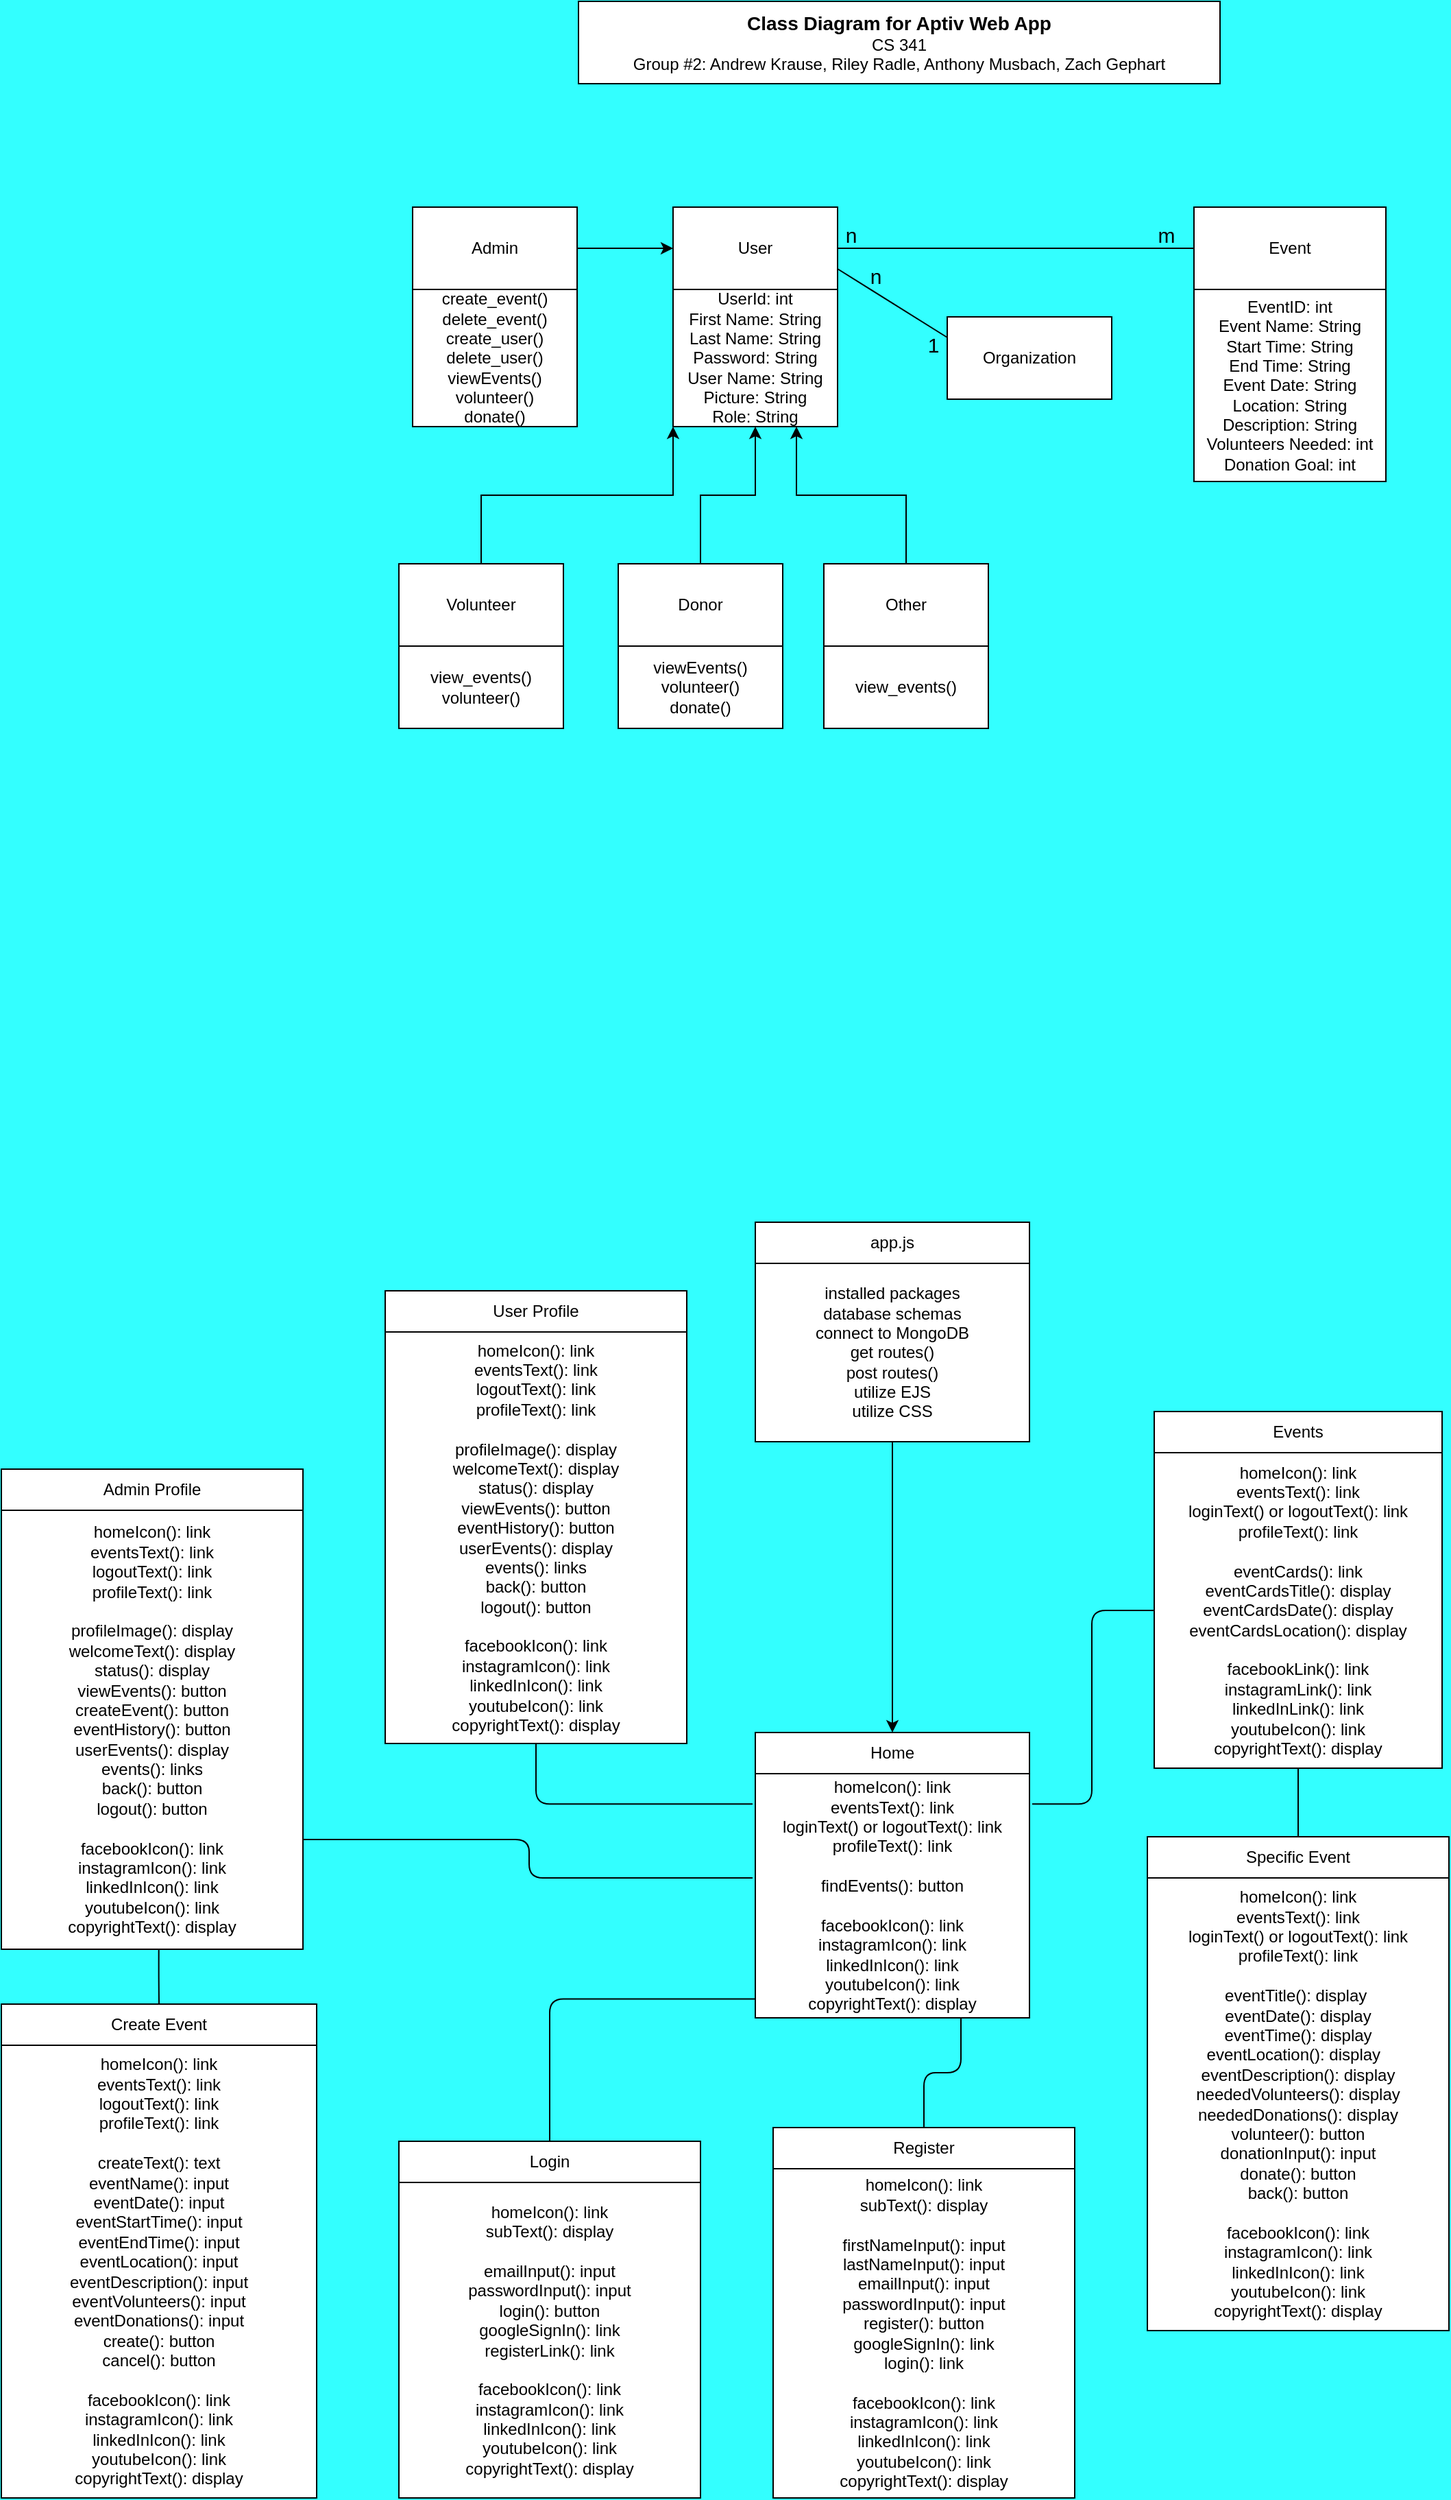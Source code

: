 <mxfile>
    <diagram id="sUT08qioEKnFUg04Lj_r" name="Page-1">
        <mxGraphModel dx="1184" dy="467" grid="0" gridSize="10" guides="1" tooltips="1" connect="1" arrows="1" fold="1" page="0" pageScale="1" pageWidth="850" pageHeight="1100" background="#33FFFF" math="0" shadow="0">
            <root>
                <mxCell id="0"/>
                <mxCell id="1" parent="0"/>
                <mxCell id="2" value="User" style="rounded=0;whiteSpace=wrap;html=1;" parent="1" vertex="1">
                    <mxGeometry x="260" y="180" width="120" height="60" as="geometry"/>
                </mxCell>
                <mxCell id="3" value="UserId: int&lt;br&gt;First Name: String&lt;br&gt;Last Name: String&lt;br&gt;Password: String&lt;br&gt;User Name: String&lt;br&gt;Picture: String&lt;br&gt;Role: String" style="rounded=0;whiteSpace=wrap;html=1;" parent="1" vertex="1">
                    <mxGeometry x="260" y="240" width="120" height="100" as="geometry"/>
                </mxCell>
                <mxCell id="10" style="edgeStyle=orthogonalEdgeStyle;rounded=0;orthogonalLoop=1;jettySize=auto;html=1;exitX=0.5;exitY=0;exitDx=0;exitDy=0;entryX=0;entryY=1;entryDx=0;entryDy=0;" parent="1" source="4" target="3" edge="1">
                    <mxGeometry relative="1" as="geometry"/>
                </mxCell>
                <mxCell id="4" value="Volunteer" style="rounded=0;whiteSpace=wrap;html=1;" parent="1" vertex="1">
                    <mxGeometry x="60" y="440" width="120" height="60" as="geometry"/>
                </mxCell>
                <mxCell id="11" style="edgeStyle=orthogonalEdgeStyle;rounded=0;orthogonalLoop=1;jettySize=auto;html=1;exitX=0.5;exitY=0;exitDx=0;exitDy=0;entryX=0.5;entryY=1;entryDx=0;entryDy=0;" parent="1" source="5" target="3" edge="1">
                    <mxGeometry relative="1" as="geometry">
                        <mxPoint x="190" y="360" as="targetPoint"/>
                    </mxGeometry>
                </mxCell>
                <mxCell id="5" value="Donor" style="rounded=0;whiteSpace=wrap;html=1;" parent="1" vertex="1">
                    <mxGeometry x="220" y="440" width="120" height="60" as="geometry"/>
                </mxCell>
                <mxCell id="12" style="edgeStyle=orthogonalEdgeStyle;rounded=0;orthogonalLoop=1;jettySize=auto;html=1;exitX=0.5;exitY=0;exitDx=0;exitDy=0;entryX=0.75;entryY=1;entryDx=0;entryDy=0;" parent="1" source="6" target="3" edge="1">
                    <mxGeometry relative="1" as="geometry"/>
                </mxCell>
                <mxCell id="6" value="Other" style="rounded=0;whiteSpace=wrap;html=1;" parent="1" vertex="1">
                    <mxGeometry x="370" y="440" width="120" height="60" as="geometry"/>
                </mxCell>
                <mxCell id="7" value="view_events()" style="rounded=0;whiteSpace=wrap;html=1;" parent="1" vertex="1">
                    <mxGeometry x="370" y="500" width="120" height="60" as="geometry"/>
                </mxCell>
                <mxCell id="8" value="viewEvents()&lt;br&gt;volunteer()&lt;br&gt;donate()" style="rounded=0;whiteSpace=wrap;html=1;" parent="1" vertex="1">
                    <mxGeometry x="220" y="500" width="120" height="60" as="geometry"/>
                </mxCell>
                <mxCell id="9" value="view_events()&lt;br&gt;volunteer()" style="rounded=0;whiteSpace=wrap;html=1;" parent="1" vertex="1">
                    <mxGeometry x="60" y="500" width="120" height="60" as="geometry"/>
                </mxCell>
                <mxCell id="15" style="edgeStyle=orthogonalEdgeStyle;rounded=0;orthogonalLoop=1;jettySize=auto;html=1;exitX=1;exitY=0.5;exitDx=0;exitDy=0;entryX=0;entryY=0.5;entryDx=0;entryDy=0;" parent="1" source="13" target="2" edge="1">
                    <mxGeometry relative="1" as="geometry"/>
                </mxCell>
                <mxCell id="13" value="Admin" style="rounded=0;whiteSpace=wrap;html=1;" parent="1" vertex="1">
                    <mxGeometry x="70" y="180" width="120" height="60" as="geometry"/>
                </mxCell>
                <mxCell id="14" value="create_event()&lt;br&gt;delete_event()&lt;br&gt;create_user()&lt;br&gt;delete_user()&lt;br&gt;viewEvents()&lt;br&gt;volunteer()&lt;br&gt;donate()" style="rounded=0;whiteSpace=wrap;html=1;" parent="1" vertex="1">
                    <mxGeometry x="70" y="240" width="120" height="100" as="geometry"/>
                </mxCell>
                <mxCell id="16" value="Event" style="rounded=0;whiteSpace=wrap;html=1;" parent="1" vertex="1">
                    <mxGeometry x="640" y="180" width="140" height="60" as="geometry"/>
                </mxCell>
                <mxCell id="18" value="Organization" style="rounded=0;whiteSpace=wrap;html=1;" parent="1" vertex="1">
                    <mxGeometry x="460" y="260" width="120" height="60" as="geometry"/>
                </mxCell>
                <mxCell id="19" value="EventID: int&lt;br&gt;Event Name: String&lt;br&gt;Start Time: String&lt;br&gt;End Time: String&lt;br&gt;Event Date: String&lt;br&gt;Location: String&lt;br&gt;Description: String&lt;br&gt;Volunteers Needed: int&lt;br&gt;Donation Goal: int" style="rounded=0;whiteSpace=wrap;html=1;" parent="1" vertex="1">
                    <mxGeometry x="640" y="240" width="140" height="140" as="geometry"/>
                </mxCell>
                <mxCell id="20" value="" style="endArrow=none;html=1;exitX=1;exitY=0.5;exitDx=0;exitDy=0;entryX=0;entryY=0.5;entryDx=0;entryDy=0;" parent="1" source="2" target="16" edge="1">
                    <mxGeometry width="50" height="50" relative="1" as="geometry">
                        <mxPoint x="400" y="235" as="sourcePoint"/>
                        <mxPoint x="450" y="185" as="targetPoint"/>
                    </mxGeometry>
                </mxCell>
                <mxCell id="29" value="&lt;font style=&quot;font-size: 15px&quot;&gt;m&lt;/font&gt;" style="text;html=1;strokeColor=none;fillColor=none;align=center;verticalAlign=middle;whiteSpace=wrap;rounded=0;" parent="1" vertex="1">
                    <mxGeometry x="600" y="190" width="40" height="20" as="geometry"/>
                </mxCell>
                <mxCell id="31" value="&lt;font style=&quot;font-size: 15px&quot;&gt;n&lt;/font&gt;" style="text;html=1;strokeColor=none;fillColor=none;align=center;verticalAlign=middle;whiteSpace=wrap;rounded=0;" parent="1" vertex="1">
                    <mxGeometry x="370" y="190" width="40" height="20" as="geometry"/>
                </mxCell>
                <mxCell id="34" value="" style="endArrow=none;html=1;exitX=1;exitY=0.75;exitDx=0;exitDy=0;entryX=0;entryY=0.25;entryDx=0;entryDy=0;" parent="1" source="2" target="18" edge="1">
                    <mxGeometry width="50" height="50" relative="1" as="geometry">
                        <mxPoint x="390" y="260" as="sourcePoint"/>
                        <mxPoint x="440" y="210" as="targetPoint"/>
                    </mxGeometry>
                </mxCell>
                <mxCell id="35" value="&lt;font style=&quot;font-size: 15px&quot;&gt;n&lt;/font&gt;" style="text;html=1;strokeColor=none;fillColor=none;align=center;verticalAlign=middle;whiteSpace=wrap;rounded=0;" parent="1" vertex="1">
                    <mxGeometry x="388" y="220" width="40" height="20" as="geometry"/>
                </mxCell>
                <mxCell id="36" value="&lt;span style=&quot;font-size: 15px&quot;&gt;1&lt;/span&gt;" style="text;html=1;strokeColor=none;fillColor=none;align=center;verticalAlign=middle;whiteSpace=wrap;rounded=0;" parent="1" vertex="1">
                    <mxGeometry x="430" y="270" width="40" height="20" as="geometry"/>
                </mxCell>
                <mxCell id="qMAaSZyBrxotYyfBj_Sa-47" style="edgeStyle=orthogonalEdgeStyle;rounded=0;orthogonalLoop=1;jettySize=auto;html=1;" parent="1" source="qMAaSZyBrxotYyfBj_Sa-42" target="qMAaSZyBrxotYyfBj_Sa-43" edge="1">
                    <mxGeometry relative="1" as="geometry"/>
                </mxCell>
                <mxCell id="qMAaSZyBrxotYyfBj_Sa-42" value="Home" style="rounded=0;whiteSpace=wrap;html=1;" parent="1" vertex="1">
                    <mxGeometry x="320" y="1292" width="200" height="30" as="geometry"/>
                </mxCell>
                <mxCell id="qMAaSZyBrxotYyfBj_Sa-43" value="homeIcon(): link&lt;br&gt;eventsText(): link&lt;br&gt;loginText() or logoutText(): link&lt;br&gt;profileText(): link&lt;br&gt;&lt;br&gt;findEvents(): button&lt;br&gt;&lt;br&gt;facebookIcon(): link&lt;br&gt;instagramIcon(): link&lt;br&gt;linkedInIcon(): link&lt;br&gt;youtubeIcon(): link&lt;br&gt;copyrightText(): display" style="rounded=0;whiteSpace=wrap;html=1;" parent="1" vertex="1">
                    <mxGeometry x="320" y="1322" width="200" height="178" as="geometry"/>
                </mxCell>
                <mxCell id="qMAaSZyBrxotYyfBj_Sa-45" value="Events" style="rounded=0;whiteSpace=wrap;html=1;" parent="1" vertex="1">
                    <mxGeometry x="611" y="1058" width="210" height="30" as="geometry"/>
                </mxCell>
                <mxCell id="qMAaSZyBrxotYyfBj_Sa-46" value="homeIcon(): link&lt;br&gt;eventsText(): link&lt;br&gt;loginText() or logoutText(): link&lt;br&gt;profileText(): link&lt;br&gt;&lt;br&gt;eventCards(): link&lt;br&gt;eventCardsTitle(): display&lt;br&gt;eventCardsDate(): display&lt;br&gt;eventCardsLocation(): display&lt;br&gt;&lt;br&gt;facebookLink(): link&lt;br&gt;instagramLink(): link&lt;br&gt;linkedInLink(): link&lt;br&gt;youtubeIcon(): link&lt;br&gt;copyrightText(): display" style="rounded=0;whiteSpace=wrap;html=1;" parent="1" vertex="1">
                    <mxGeometry x="611" y="1088" width="210" height="230" as="geometry"/>
                </mxCell>
                <mxCell id="qMAaSZyBrxotYyfBj_Sa-50" value="&lt;font style=&quot;font-size: 14px&quot;&gt;&lt;b&gt;Class Diagram for Aptiv Web App&lt;/b&gt;&lt;/font&gt;&lt;br&gt;CS 341&lt;br&gt;Group #2: Andrew Krause, Riley Radle, Anthony Musbach, Zach Gephart" style="rounded=0;whiteSpace=wrap;html=1;" parent="1" vertex="1">
                    <mxGeometry x="191" y="30" width="468" height="60" as="geometry"/>
                </mxCell>
                <mxCell id="qMAaSZyBrxotYyfBj_Sa-56" value="Specific Event" style="rounded=0;whiteSpace=wrap;html=1;fontStyle=0" parent="1" vertex="1">
                    <mxGeometry x="606" y="1368" width="220" height="30" as="geometry"/>
                </mxCell>
                <mxCell id="qMAaSZyBrxotYyfBj_Sa-57" value="homeIcon(): link&lt;br&gt;eventsText(): link&lt;br&gt;loginText() or logoutText(): link&lt;br&gt;profileText(): link&lt;br&gt;&lt;br&gt;eventTitle(): display&amp;nbsp;&lt;br&gt;eventDate(): display&lt;br&gt;eventTime(): display&lt;br&gt;eventLocation(): display&amp;nbsp;&amp;nbsp;&lt;br&gt;eventDescription(): display&lt;br&gt;neededVolunteers(): display&lt;br&gt;neededDonations(): display&lt;br&gt;volunteer(): button&lt;br&gt;donationInput(): input&lt;br&gt;donate(): button&lt;br&gt;back(): button&lt;br&gt;&lt;br&gt;facebookIcon(): link&lt;br&gt;instagramIcon(): link&lt;br&gt;linkedInIcon(): link&lt;br&gt;youtubeIcon(): link&lt;br&gt;copyrightText(): display" style="rounded=0;whiteSpace=wrap;html=1;fontStyle=0" parent="1" vertex="1">
                    <mxGeometry x="606" y="1398" width="220" height="330" as="geometry"/>
                </mxCell>
                <mxCell id="qMAaSZyBrxotYyfBj_Sa-62" value="Create Event" style="rounded=0;whiteSpace=wrap;html=1;" parent="1" vertex="1">
                    <mxGeometry x="-230" y="1490" width="230" height="30" as="geometry"/>
                </mxCell>
                <mxCell id="qMAaSZyBrxotYyfBj_Sa-63" value="homeIcon(): link&lt;br&gt;eventsText(): link&lt;br&gt;logoutText(): link&lt;br&gt;profileText(): link&lt;br&gt;&lt;br&gt;createText(): text&lt;br&gt;eventName(): input&lt;br&gt;eventDate(): input&lt;br&gt;eventStartTime(): input&lt;br&gt;eventEndTime(): input&lt;br&gt;eventLocation(): input&lt;br&gt;eventDescription(): input&lt;br&gt;eventVolunteers(): input&lt;br&gt;eventDonations(): input&lt;br&gt;create(): button&lt;br&gt;cancel(): button&lt;br&gt;&lt;br&gt;facebookIcon(): link&lt;br&gt;instagramIcon(): link&lt;br&gt;linkedInIcon(): link&lt;br&gt;youtubeIcon(): link&lt;br&gt;copyrightText(): display" style="rounded=0;whiteSpace=wrap;html=1;" parent="1" vertex="1">
                    <mxGeometry x="-230" y="1520" width="230" height="330" as="geometry"/>
                </mxCell>
                <mxCell id="qMAaSZyBrxotYyfBj_Sa-70" value="" style="endArrow=none;html=1;rounded=1;entryX=0.5;entryY=1;entryDx=0;entryDy=0;exitX=0.5;exitY=0;exitDx=0;exitDy=0;" parent="1" source="qMAaSZyBrxotYyfBj_Sa-56" target="qMAaSZyBrxotYyfBj_Sa-46" edge="1">
                    <mxGeometry width="50" height="50" relative="1" as="geometry">
                        <mxPoint x="716" y="1378" as="sourcePoint"/>
                        <mxPoint x="686" y="1348" as="targetPoint"/>
                    </mxGeometry>
                </mxCell>
                <mxCell id="qMAaSZyBrxotYyfBj_Sa-72" value="app.js" style="rounded=0;whiteSpace=wrap;html=1;" parent="1" vertex="1">
                    <mxGeometry x="320" y="920" width="200" height="30" as="geometry"/>
                </mxCell>
                <mxCell id="qMAaSZyBrxotYyfBj_Sa-73" value="installed packages&lt;br&gt;database schemas&lt;br&gt;connect to MongoDB&lt;br&gt;get routes()&lt;br&gt;post routes()&lt;br&gt;utilize EJS&lt;br&gt;utilize CSS" style="rounded=0;whiteSpace=wrap;html=1;" parent="1" vertex="1">
                    <mxGeometry x="320" y="950" width="200" height="130" as="geometry"/>
                </mxCell>
                <mxCell id="qMAaSZyBrxotYyfBj_Sa-74" value="" style="endArrow=classic;html=1;rounded=1;exitX=0.5;exitY=1;exitDx=0;exitDy=0;" parent="1" source="qMAaSZyBrxotYyfBj_Sa-73" target="qMAaSZyBrxotYyfBj_Sa-42" edge="1">
                    <mxGeometry width="50" height="50" relative="1" as="geometry">
                        <mxPoint x="380" y="1110" as="sourcePoint"/>
                        <mxPoint x="419" y="1290" as="targetPoint"/>
                    </mxGeometry>
                </mxCell>
                <mxCell id="qMAaSZyBrxotYyfBj_Sa-75" value="Login" style="rounded=0;whiteSpace=wrap;html=1;" parent="1" vertex="1">
                    <mxGeometry x="60" y="1590" width="220" height="30" as="geometry"/>
                </mxCell>
                <mxCell id="qMAaSZyBrxotYyfBj_Sa-76" value="homeIcon(): link&lt;br&gt;subText(): display&lt;br&gt;&lt;br&gt;emailInput(): input&lt;br&gt;passwordInput(): input&lt;br&gt;login(): button&lt;br&gt;googleSignIn(): link&lt;br&gt;registerLink(): link&lt;br&gt;&lt;br&gt;facebookIcon(): link&lt;br&gt;instagramIcon(): link&lt;br&gt;linkedInIcon(): link&lt;br&gt;youtubeIcon(): link&lt;br&gt;copyrightText(): display" style="rounded=0;whiteSpace=wrap;html=1;" parent="1" vertex="1">
                    <mxGeometry x="60" y="1620" width="220" height="230" as="geometry"/>
                </mxCell>
                <mxCell id="qMAaSZyBrxotYyfBj_Sa-77" value="Register" style="rounded=0;whiteSpace=wrap;html=1;" parent="1" vertex="1">
                    <mxGeometry x="333" y="1580" width="220" height="30" as="geometry"/>
                </mxCell>
                <mxCell id="qMAaSZyBrxotYyfBj_Sa-78" value="homeIcon(): link&lt;br&gt;subText(): display&lt;br&gt;&lt;br&gt;firstNameInput(): input&lt;br&gt;lastNameInput(): input&lt;br&gt;emailInput(): input&lt;br&gt;passwordInput(): input&lt;br&gt;register(): button&lt;br&gt;googleSignIn(): link&lt;br&gt;login(): link&lt;br&gt;&lt;br&gt;facebookIcon(): link&lt;br&gt;instagramIcon(): link&lt;br&gt;linkedInIcon(): link&lt;br&gt;youtubeIcon(): link&lt;br&gt;copyrightText(): display" style="rounded=0;whiteSpace=wrap;html=1;" parent="1" vertex="1">
                    <mxGeometry x="333" y="1610" width="220" height="240" as="geometry"/>
                </mxCell>
                <mxCell id="qMAaSZyBrxotYyfBj_Sa-79" value="" style="endArrow=none;html=1;rounded=1;entryX=0;entryY=0.5;entryDx=0;entryDy=0;edgeStyle=orthogonalEdgeStyle;exitX=1.01;exitY=0.124;exitDx=0;exitDy=0;exitPerimeter=0;" parent="1" source="qMAaSZyBrxotYyfBj_Sa-43" target="qMAaSZyBrxotYyfBj_Sa-46" edge="1">
                    <mxGeometry width="50" height="50" relative="1" as="geometry">
                        <mxPoint x="530" y="1200" as="sourcePoint"/>
                        <mxPoint x="640" y="1170" as="targetPoint"/>
                    </mxGeometry>
                </mxCell>
                <mxCell id="qMAaSZyBrxotYyfBj_Sa-80" value="" style="endArrow=none;html=1;rounded=1;entryX=0.5;entryY=0;entryDx=0;entryDy=0;edgeStyle=orthogonalEdgeStyle;exitX=0.75;exitY=1;exitDx=0;exitDy=0;" parent="1" source="qMAaSZyBrxotYyfBj_Sa-43" target="qMAaSZyBrxotYyfBj_Sa-77" edge="1">
                    <mxGeometry width="50" height="50" relative="1" as="geometry">
                        <mxPoint x="160" y="1769.872" as="sourcePoint"/>
                        <mxPoint x="353" y="1615.8" as="targetPoint"/>
                    </mxGeometry>
                </mxCell>
                <mxCell id="qMAaSZyBrxotYyfBj_Sa-81" value="" style="endArrow=none;html=1;rounded=1;edgeStyle=orthogonalEdgeStyle;exitX=0;exitY=0.923;exitDx=0;exitDy=0;exitPerimeter=0;entryX=0.5;entryY=0;entryDx=0;entryDy=0;" parent="1" source="qMAaSZyBrxotYyfBj_Sa-43" target="qMAaSZyBrxotYyfBj_Sa-75" edge="1">
                    <mxGeometry width="50" height="50" relative="1" as="geometry">
                        <mxPoint x="180" y="1510" as="sourcePoint"/>
                        <mxPoint x="280" y="1790" as="targetPoint"/>
                    </mxGeometry>
                </mxCell>
                <mxCell id="qMAaSZyBrxotYyfBj_Sa-82" value="User Profile" style="rounded=0;whiteSpace=wrap;html=1;" parent="1" vertex="1">
                    <mxGeometry x="50" y="970" width="220" height="30" as="geometry"/>
                </mxCell>
                <mxCell id="qMAaSZyBrxotYyfBj_Sa-83" value="homeIcon(): link&lt;br&gt;eventsText(): link&lt;br&gt;logoutText(): link&lt;br&gt;profileText(): link&lt;br&gt;&lt;br&gt;profileImage(): display&lt;br&gt;welcomeText(): display&lt;br&gt;status(): display&lt;br&gt;viewEvents(): button&lt;br&gt;eventHistory(): button&lt;br&gt;userEvents(): display&lt;br&gt;events(): links&lt;br&gt;back(): button&lt;br&gt;logout(): button&lt;br&gt;&lt;br&gt;facebookIcon(): link&lt;br&gt;instagramIcon(): link&lt;br&gt;linkedInIcon(): link&lt;br&gt;youtubeIcon(): link&lt;br&gt;copyrightText(): display" style="rounded=0;whiteSpace=wrap;html=1;" parent="1" vertex="1">
                    <mxGeometry x="50" y="1000" width="220" height="300" as="geometry"/>
                </mxCell>
                <mxCell id="qMAaSZyBrxotYyfBj_Sa-84" value="" style="endArrow=none;html=1;rounded=1;edgeStyle=orthogonalEdgeStyle;exitX=-0.01;exitY=0.124;exitDx=0;exitDy=0;exitPerimeter=0;entryX=0.5;entryY=1;entryDx=0;entryDy=0;" parent="1" source="qMAaSZyBrxotYyfBj_Sa-43" target="qMAaSZyBrxotYyfBj_Sa-83" edge="1">
                    <mxGeometry width="50" height="50" relative="1" as="geometry">
                        <mxPoint x="60" y="1370.004" as="sourcePoint"/>
                        <mxPoint x="20" y="1513.71" as="targetPoint"/>
                    </mxGeometry>
                </mxCell>
                <mxCell id="qMAaSZyBrxotYyfBj_Sa-85" value="Admin Profile" style="rounded=0;whiteSpace=wrap;html=1;" parent="1" vertex="1">
                    <mxGeometry x="-230" y="1100" width="220" height="30" as="geometry"/>
                </mxCell>
                <mxCell id="qMAaSZyBrxotYyfBj_Sa-86" value="homeIcon(): link&lt;br&gt;eventsText(): link&lt;br&gt;logoutText(): link&lt;br&gt;profileText(): link&lt;br&gt;&lt;br&gt;profileImage(): display&lt;br&gt;welcomeText(): display&lt;br&gt;status(): display&lt;br&gt;viewEvents(): button&lt;br&gt;createEvent(): button&lt;br&gt;eventHistory(): button&lt;br&gt;userEvents(): display&lt;br&gt;events(): links&lt;br&gt;back(): button&lt;br&gt;logout(): button&lt;br&gt;&lt;br&gt;facebookIcon(): link&lt;br&gt;instagramIcon(): link&lt;br&gt;linkedInIcon(): link&lt;br&gt;youtubeIcon(): link&lt;br&gt;copyrightText(): display" style="rounded=0;whiteSpace=wrap;html=1;" parent="1" vertex="1">
                    <mxGeometry x="-230" y="1130" width="220" height="320" as="geometry"/>
                </mxCell>
                <mxCell id="qMAaSZyBrxotYyfBj_Sa-87" value="" style="endArrow=none;html=1;rounded=1;edgeStyle=orthogonalEdgeStyle;exitX=-0.01;exitY=0.427;exitDx=0;exitDy=0;exitPerimeter=0;entryX=1;entryY=0.75;entryDx=0;entryDy=0;" parent="1" source="qMAaSZyBrxotYyfBj_Sa-43" target="qMAaSZyBrxotYyfBj_Sa-86" edge="1">
                    <mxGeometry width="50" height="50" relative="1" as="geometry">
                        <mxPoint x="230" y="1400.004" as="sourcePoint"/>
                        <mxPoint x="190" y="1543.71" as="targetPoint"/>
                    </mxGeometry>
                </mxCell>
                <mxCell id="qMAaSZyBrxotYyfBj_Sa-89" value="" style="endArrow=none;html=1;rounded=1;edgeStyle=orthogonalEdgeStyle;exitX=0.522;exitY=1;exitDx=0;exitDy=0;exitPerimeter=0;entryX=0.5;entryY=0;entryDx=0;entryDy=0;" parent="1" source="qMAaSZyBrxotYyfBj_Sa-86" target="qMAaSZyBrxotYyfBj_Sa-62" edge="1">
                    <mxGeometry width="50" height="50" relative="1" as="geometry">
                        <mxPoint x="-95" y="1463.154" as="sourcePoint"/>
                        <mxPoint x="-115" y="1470" as="targetPoint"/>
                    </mxGeometry>
                </mxCell>
            </root>
        </mxGraphModel>
    </diagram>
</mxfile>